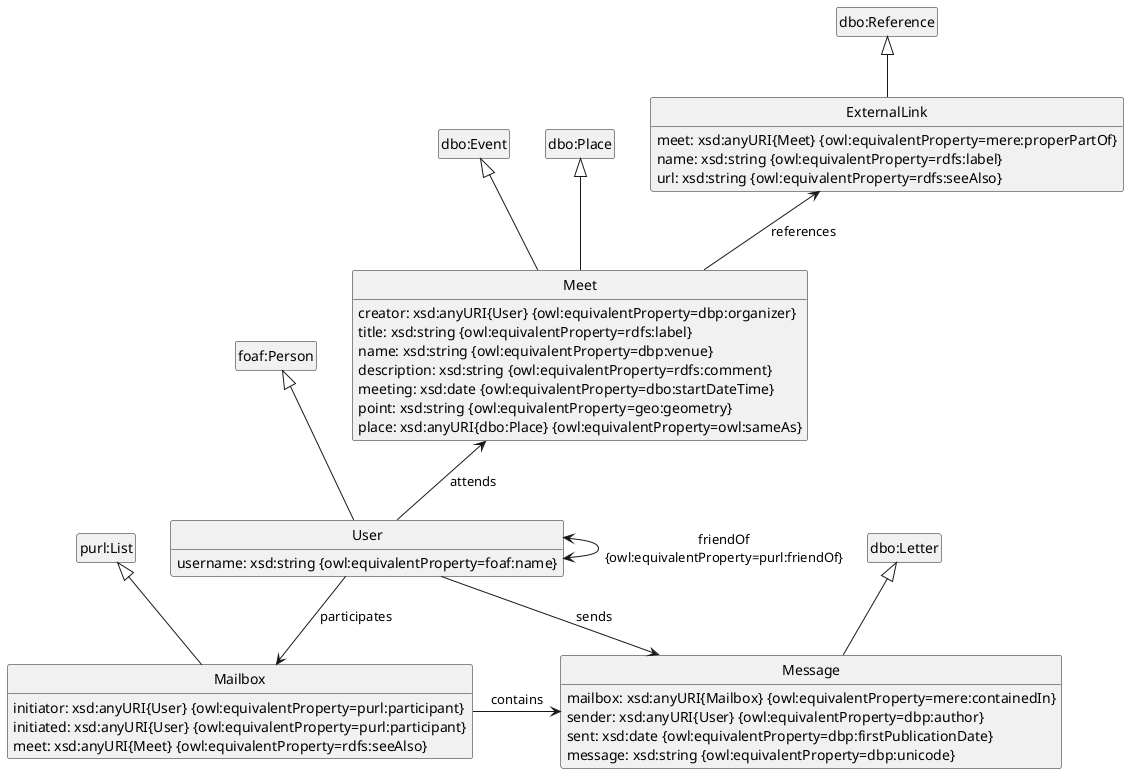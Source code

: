 @startuml
hide circle
hide empty methods
hide empty attributes

class "foaf:Person" as foafperson
class "dbo:Event" as dboevent
class "dbo:Place" as dboplace
class "dbo:Reference" as dboreference
class "dbo:Letter" as dboletter
class "purl:List" as purllist

class "User" as usr {
  username: xsd:string {owl:equivalentProperty=foaf:name}
}
class "Meet" as meet {
  creator: xsd:anyURI{User} {owl:equivalentProperty=dbp:organizer}
  title: xsd:string {owl:equivalentProperty=rdfs:label}
  name: xsd:string {owl:equivalentProperty=dbp:venue}
  description: xsd:string {owl:equivalentProperty=rdfs:comment}
  meeting: xsd:date {owl:equivalentProperty=dbo:startDateTime}
  point: xsd:string {owl:equivalentProperty=geo:geometry}
  place: xsd:anyURI{dbo:Place} {owl:equivalentProperty=owl:sameAs}
}
class "ExternalLink" as mel {
  meet: xsd:anyURI{Meet} {owl:equivalentProperty=mere:properPartOf}
  name: xsd:string {owl:equivalentProperty=rdfs:label}
  url: xsd:string {owl:equivalentProperty=rdfs:seeAlso}
}
class "Mailbox" as mbox {
  initiator: xsd:anyURI{User} {owl:equivalentProperty=purl:participant}
  initiated: xsd:anyURI{User} {owl:equivalentProperty=purl:participant}
  meet: xsd:anyURI{Meet} {owl:equivalentProperty=rdfs:seeAlso}
}
class "Message" as msg {
  mailbox: xsd:anyURI{Mailbox} {owl:equivalentProperty=mere:containedIn}
  sender: xsd:anyURI{User} {owl:equivalentProperty=dbp:author}
  sent: xsd:date {owl:equivalentProperty=dbp:firstPublicationDate}
  message: xsd:string {owl:equivalentProperty=dbp:unicode}
}

foafperson ^-- usr
dboevent ^-- meet
dboplace ^-- meet
dboletter ^-- msg
purllist ^-- mbox
dboreference ^-- mel


usr <-down-> usr : friendOf\n{owl:equivalentProperty=purl:friendOf}
usr --> mbox : participates
usr --> msg : sends
mbox -right-> msg : contains
usr -up-> meet : attends
mel <-- meet : references


@enduml
